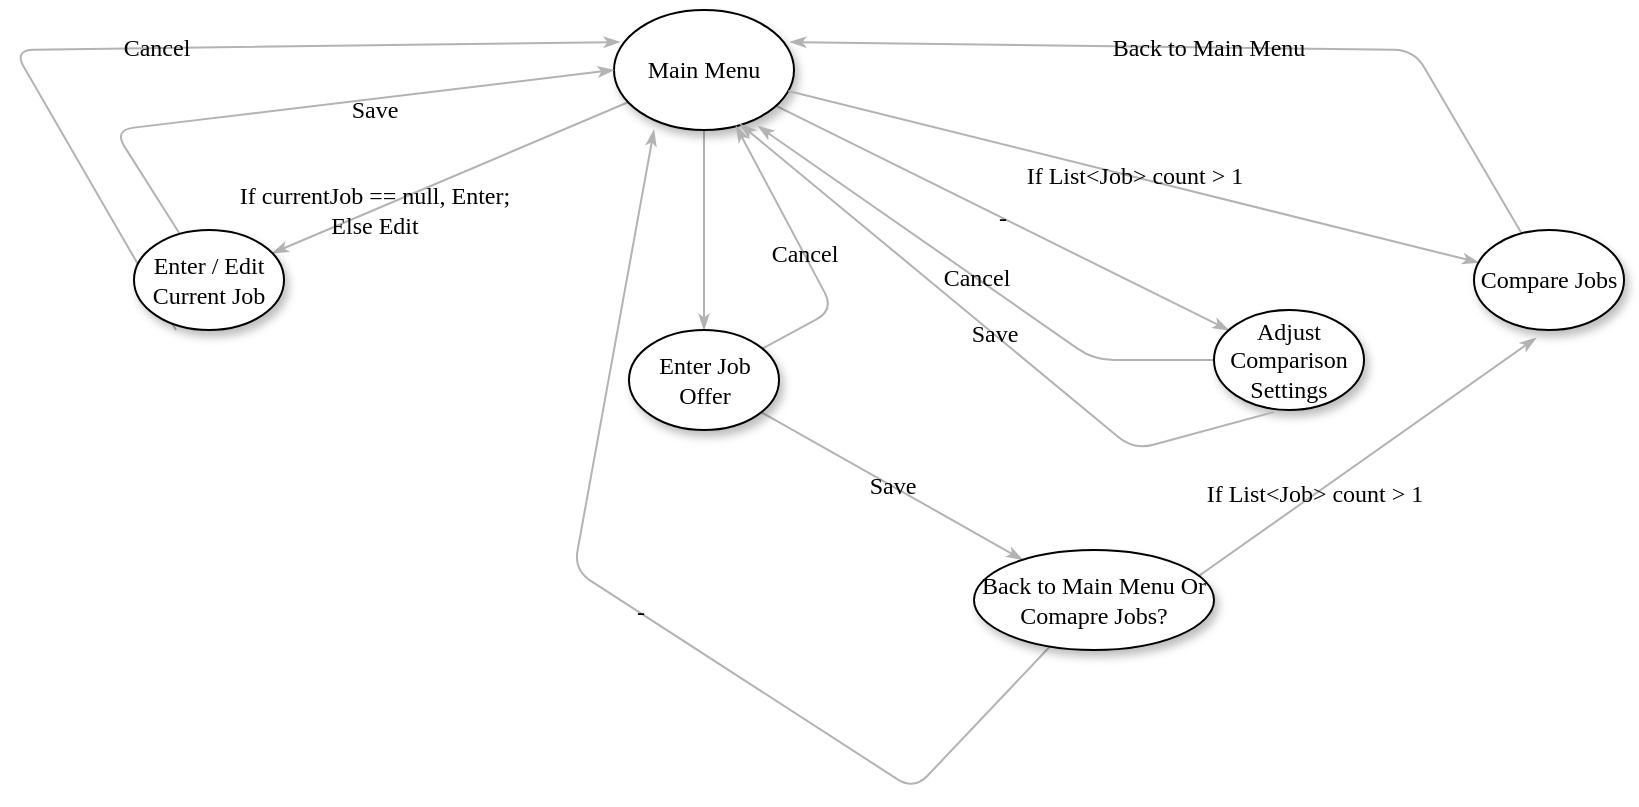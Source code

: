 <mxfile version="15.2.9" type="device"><diagram name="Page-1" id="42789a77-a242-8287-6e28-9cd8cfd52e62"><mxGraphModel dx="1212" dy="751" grid="1" gridSize="10" guides="1" tooltips="1" connect="1" arrows="1" fold="1" page="1" pageScale="1" pageWidth="1100" pageHeight="850" background="none" math="0" shadow="0"><root><mxCell id="0"/><mxCell id="1" parent="0"/><mxCell id="1ea317790d2ca983-12" style="edgeStyle=none;rounded=1;html=1;labelBackgroundColor=none;startArrow=none;startFill=0;startSize=5;endArrow=classicThin;endFill=1;endSize=5;jettySize=auto;orthogonalLoop=1;strokeColor=#B3B3B3;strokeWidth=1;fontFamily=Verdana;fontSize=12" parent="1" source="1ea317790d2ca983-1" target="1ea317790d2ca983-2" edge="1"><mxGeometry relative="1" as="geometry"/></mxCell><mxCell id="1ea317790d2ca983-13" value="If currentJob == null, Enter; &lt;br&gt;Else Edit" style="edgeStyle=none;rounded=1;html=1;labelBackgroundColor=none;startArrow=none;startFill=0;startSize=5;endArrow=classicThin;endFill=1;endSize=5;jettySize=auto;orthogonalLoop=1;strokeColor=#B3B3B3;strokeWidth=1;fontFamily=Verdana;fontSize=12" parent="1" source="1ea317790d2ca983-1" target="1ea317790d2ca983-9" edge="1"><mxGeometry x="0.428" relative="1" as="geometry"><mxPoint as="offset"/></mxGeometry></mxCell><mxCell id="1ea317790d2ca983-14" value="-" style="edgeStyle=none;rounded=1;html=1;labelBackgroundColor=none;startArrow=none;startFill=0;startSize=5;endArrow=classicThin;endFill=1;endSize=5;jettySize=auto;orthogonalLoop=1;strokeColor=#B3B3B3;strokeWidth=1;fontFamily=Verdana;fontSize=12" parent="1" source="1ea317790d2ca983-1" target="1ea317790d2ca983-3" edge="1"><mxGeometry relative="1" as="geometry"/></mxCell><mxCell id="1ea317790d2ca983-1" value="Main Menu" style="ellipse;whiteSpace=wrap;html=1;rounded=0;shadow=1;comic=0;labelBackgroundColor=none;strokeWidth=1;fontFamily=Verdana;fontSize=12;align=center;" parent="1" vertex="1"><mxGeometry x="450" y="80" width="90" height="60" as="geometry"/></mxCell><mxCell id="1ea317790d2ca983-21" value="Cancel" style="edgeStyle=none;rounded=1;html=1;labelBackgroundColor=none;startArrow=none;startFill=0;startSize=5;endArrow=classicThin;endFill=1;endSize=5;jettySize=auto;orthogonalLoop=1;strokeColor=#B3B3B3;strokeWidth=1;fontFamily=Verdana;fontSize=12;entryX=0.678;entryY=0.967;entryDx=0;entryDy=0;entryPerimeter=0;" parent="1" source="1ea317790d2ca983-2" target="1ea317790d2ca983-1" edge="1"><mxGeometry relative="1" as="geometry"><mxPoint x="540" y="170" as="targetPoint"/><Array as="points"><mxPoint x="560" y="230"/></Array></mxGeometry></mxCell><mxCell id="1ea317790d2ca983-22" value="Save" style="edgeStyle=none;rounded=1;html=1;labelBackgroundColor=none;startArrow=none;startFill=0;startSize=5;endArrow=classicThin;endFill=1;endSize=5;jettySize=auto;orthogonalLoop=1;strokeColor=#B3B3B3;strokeWidth=1;fontFamily=Verdana;fontSize=12" parent="1" source="1ea317790d2ca983-2" target="1ea317790d2ca983-6" edge="1"><mxGeometry relative="1" as="geometry"/></mxCell><mxCell id="1ea317790d2ca983-2" value="&lt;span&gt;Enter Job Offer&lt;/span&gt;" style="ellipse;whiteSpace=wrap;html=1;rounded=0;shadow=1;comic=0;labelBackgroundColor=none;strokeWidth=1;fontFamily=Verdana;fontSize=12;align=center;" parent="1" vertex="1"><mxGeometry x="457.5" y="240" width="75" height="50" as="geometry"/></mxCell><mxCell id="1ea317790d2ca983-15" value="Cancel" style="edgeStyle=none;rounded=1;html=1;labelBackgroundColor=none;startArrow=none;startFill=0;startSize=5;endArrow=classicThin;endFill=1;endSize=5;jettySize=auto;orthogonalLoop=1;strokeColor=#B3B3B3;strokeWidth=1;fontFamily=Verdana;fontSize=12;entryX=0.8;entryY=0.967;entryDx=0;entryDy=0;entryPerimeter=0;" parent="1" source="1ea317790d2ca983-3" target="1ea317790d2ca983-1" edge="1"><mxGeometry relative="1" as="geometry"><mxPoint x="620" y="290" as="targetPoint"/><Array as="points"><mxPoint x="690" y="255"/></Array></mxGeometry></mxCell><mxCell id="1ea317790d2ca983-3" value="&lt;span&gt;Adjust Comparison Settings&lt;/span&gt;" style="ellipse;whiteSpace=wrap;html=1;rounded=0;shadow=1;comic=0;labelBackgroundColor=none;strokeWidth=1;fontFamily=Verdana;fontSize=12;align=center;" parent="1" vertex="1"><mxGeometry x="750" y="230" width="75" height="50" as="geometry"/></mxCell><mxCell id="1ea317790d2ca983-16" value="Save" style="edgeStyle=none;rounded=1;html=1;labelBackgroundColor=none;startArrow=none;startFill=0;startSize=5;endArrow=classicThin;endFill=1;endSize=5;jettySize=auto;orthogonalLoop=1;strokeColor=#B3B3B3;strokeWidth=1;fontFamily=Verdana;fontSize=12;exitX=0.4;exitY=1.02;exitDx=0;exitDy=0;exitPerimeter=0;entryX=0.7;entryY=0.95;entryDx=0;entryDy=0;entryPerimeter=0;" parent="1" source="1ea317790d2ca983-3" target="1ea317790d2ca983-1" edge="1"><mxGeometry relative="1" as="geometry"><mxPoint x="737.5" y="370" as="sourcePoint"/><mxPoint x="630" y="300" as="targetPoint"/><Array as="points"><mxPoint x="710" y="300"/></Array></mxGeometry></mxCell><mxCell id="1ea317790d2ca983-17" value="If List&amp;lt;Job&amp;gt; count &amp;gt; 1" style="edgeStyle=none;rounded=1;html=1;labelBackgroundColor=none;startArrow=none;startFill=0;startSize=5;endArrow=classicThin;endFill=1;endSize=5;jettySize=auto;orthogonalLoop=1;strokeColor=#B3B3B3;strokeWidth=1;fontFamily=Verdana;fontSize=12;exitX=0.5;exitY=1;exitDx=0;exitDy=0;entryX=0.413;entryY=1.08;entryDx=0;entryDy=0;entryPerimeter=0;" parent="1" source="1ea317790d2ca983-6" target="1ea317790d2ca983-11" edge="1"><mxGeometry relative="1" as="geometry"><mxPoint x="701.038" y="500.841" as="sourcePoint"/></mxGeometry></mxCell><mxCell id="1ea317790d2ca983-23" value="-" style="edgeStyle=none;rounded=1;html=1;labelBackgroundColor=none;startArrow=none;startFill=0;startSize=5;endArrow=classicThin;endFill=1;endSize=5;jettySize=auto;orthogonalLoop=1;strokeColor=#B3B3B3;strokeWidth=1;fontFamily=Verdana;fontSize=12;entryX=0.222;entryY=1;entryDx=0;entryDy=0;entryPerimeter=0;" parent="1" source="1ea317790d2ca983-6" target="1ea317790d2ca983-1" edge="1"><mxGeometry relative="1" as="geometry"><mxPoint x="380" y="260" as="targetPoint"/><Array as="points"><mxPoint x="600" y="470"/><mxPoint x="430" y="360"/></Array></mxGeometry></mxCell><mxCell id="1ea317790d2ca983-6" value="&lt;span&gt;Back to Main Menu Or Comapre Jobs?&lt;/span&gt;" style="ellipse;whiteSpace=wrap;html=1;rounded=0;shadow=1;comic=0;labelBackgroundColor=none;strokeWidth=1;fontFamily=Verdana;fontSize=12;align=center;" parent="1" vertex="1"><mxGeometry x="630" y="350" width="120" height="50" as="geometry"/></mxCell><mxCell id="1ea317790d2ca983-24" value="Cancel" style="edgeStyle=none;rounded=1;html=1;labelBackgroundColor=none;startArrow=none;startFill=0;startSize=5;endArrow=classicThin;endFill=1;endSize=5;jettySize=auto;orthogonalLoop=1;strokeColor=#B3B3B3;strokeWidth=1;fontFamily=Verdana;fontSize=12;exitX=0.28;exitY=1;exitDx=0;exitDy=0;exitPerimeter=0;entryX=0.033;entryY=0.267;entryDx=0;entryDy=0;entryPerimeter=0;" parent="1" source="1ea317790d2ca983-9" target="1ea317790d2ca983-1" edge="1"><mxGeometry relative="1" as="geometry"><mxPoint x="260" y="30" as="targetPoint"/><Array as="points"><mxPoint x="150" y="100"/></Array></mxGeometry></mxCell><mxCell id="1ea317790d2ca983-19" value="Save" style="edgeStyle=none;rounded=1;html=1;labelBackgroundColor=none;startArrow=none;startFill=0;startSize=5;endArrow=classicThin;endFill=1;endSize=5;jettySize=auto;orthogonalLoop=1;strokeColor=#B3B3B3;strokeWidth=1;fontFamily=Verdana;fontSize=12;entryX=0;entryY=0.5;entryDx=0;entryDy=0;" parent="1" source="1ea317790d2ca983-9" target="1ea317790d2ca983-1" edge="1"><mxGeometry x="0.224" y="-6" relative="1" as="geometry"><mxPoint x="270" y="90" as="targetPoint"/><Array as="points"><mxPoint x="200" y="140"/></Array><mxPoint as="offset"/></mxGeometry></mxCell><mxCell id="1ea317790d2ca983-9" value="Enter / Edit Current Job" style="ellipse;whiteSpace=wrap;html=1;rounded=0;shadow=1;comic=0;labelBackgroundColor=none;strokeWidth=1;fontFamily=Verdana;fontSize=12;align=center;" parent="1" vertex="1"><mxGeometry x="210" y="190" width="75" height="50" as="geometry"/></mxCell><mxCell id="1ea317790d2ca983-20" value="If List&amp;lt;Job&amp;gt; count &amp;gt; 1" style="edgeStyle=none;rounded=1;html=1;labelBackgroundColor=none;startArrow=none;startFill=0;startSize=5;endArrow=classicThin;endFill=1;endSize=5;jettySize=auto;orthogonalLoop=1;strokeColor=#B3B3B3;strokeWidth=1;fontFamily=Verdana;fontSize=12" parent="1" source="1ea317790d2ca983-1" target="1ea317790d2ca983-11" edge="1"><mxGeometry relative="1" as="geometry"/></mxCell><mxCell id="1ea317790d2ca983-18" value="Back to Main Menu" style="edgeStyle=none;rounded=1;html=1;labelBackgroundColor=none;startArrow=none;startFill=0;startSize=5;endArrow=classicThin;endFill=1;endSize=5;jettySize=auto;orthogonalLoop=1;strokeColor=#B3B3B3;strokeWidth=1;fontFamily=Verdana;fontSize=12;entryX=0.978;entryY=0.267;entryDx=0;entryDy=0;entryPerimeter=0;" parent="1" source="1ea317790d2ca983-11" target="1ea317790d2ca983-1" edge="1"><mxGeometry relative="1" as="geometry"><mxPoint x="720" y="70" as="targetPoint"/><Array as="points"><mxPoint x="850" y="100"/></Array></mxGeometry></mxCell><mxCell id="1ea317790d2ca983-11" value="&lt;span&gt;Compare Jobs&lt;/span&gt;" style="ellipse;whiteSpace=wrap;html=1;rounded=0;shadow=1;comic=0;labelBackgroundColor=none;strokeWidth=1;fontFamily=Verdana;fontSize=12;align=center;" parent="1" vertex="1"><mxGeometry x="880" y="190" width="75" height="50" as="geometry"/></mxCell></root></mxGraphModel></diagram></mxfile>